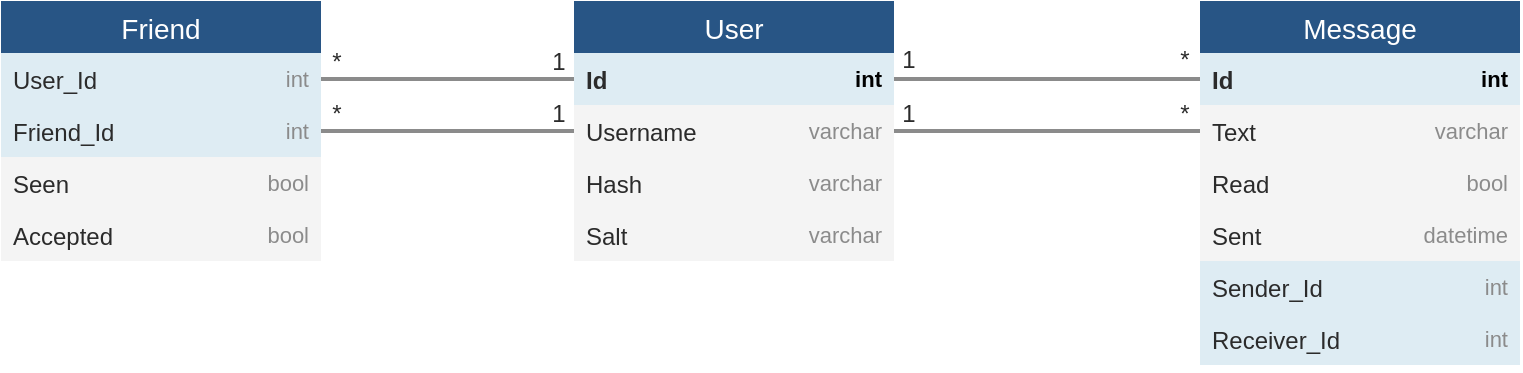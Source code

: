 <mxfile version="12.5.1" type="device"><diagram id="g0v6mRdTsMU61i-W_a6x" name="Page-1"><mxGraphModel dx="857" dy="471" grid="0" gridSize="10" guides="1" tooltips="1" connect="1" arrows="1" fold="1" page="1" pageScale="1" pageWidth="1169" pageHeight="827" background="none" math="0" shadow="0"><root><mxCell id="0"/><mxCell id="1" parent="0"/><mxCell id="_qIe2pM-7H-kmGs8G4cm-1" value="User" style="swimlane;fontStyle=0;childLayout=stackLayout;horizontal=1;startSize=26;fillColor=#285585;horizontalStack=0;resizeParent=1;resizeParentMax=0;resizeLast=0;collapsible=0;marginBottom=0;swimlaneFillColor=#F4F4F4;align=center;fontSize=14;strokeColor=none;labelBackgroundColor=none;fontColor=#FFFFFF;swimlaneLine=1;glass=0;rounded=0;comic=0;shadow=0;fontFamily=Helvetica;" parent="1" vertex="1"><mxGeometry x="390" y="69.5" width="160" height="130" as="geometry"><mxRectangle x="370" y="250" width="61" height="26" as="alternateBounds"/></mxGeometry></mxCell><mxCell id="_qIe2pM-7H-kmGs8G4cm-12" value="int" style="shape=partialRectangle;top=0;left=0;right=0;bottom=0;align=right;verticalAlign=top;fillColor=#DEECF3;spacingLeft=34;spacingRight=4;overflow=hidden;rotatable=0;points=[[0,0.5],[1,0.5]];portConstraint=eastwest;dropTarget=0;fontSize=11;shadow=0;fontStyle=1;strokeColor=none;" parent="_qIe2pM-7H-kmGs8G4cm-1" vertex="1"><mxGeometry y="26" width="160" height="26" as="geometry"/></mxCell><mxCell id="_qIe2pM-7H-kmGs8G4cm-13" value="Id" style="shape=partialRectangle;top=0;left=0;bottom=0;right=0;fillColor=none;align=left;verticalAlign=top;spacingLeft=4;spacingRight=4;overflow=hidden;rotatable=0;points=[];portConstraint=eastwest;part=1;fontSize=12;fontColor=#2B2B2B;fontStyle=1" parent="_qIe2pM-7H-kmGs8G4cm-12" vertex="1" connectable="0"><mxGeometry width="41.006" height="26" as="geometry"/></mxCell><mxCell id="_qIe2pM-7H-kmGs8G4cm-14" value="varchar" style="shape=partialRectangle;top=0;left=0;right=0;bottom=0;fillColor=#F4F4F4;align=right;verticalAlign=top;fillColor=none;spacingLeft=34;spacingRight=4;overflow=hidden;rotatable=0;points=[[0,0.5],[1,0.5]];portConstraint=eastwest;dropTarget=0;fontSize=11;fontColor=#8B8B8B;shadow=0;fontStyle=0" parent="_qIe2pM-7H-kmGs8G4cm-1" vertex="1"><mxGeometry y="52" width="160" height="26" as="geometry"/></mxCell><mxCell id="_qIe2pM-7H-kmGs8G4cm-15" value="Username" style="shape=partialRectangle;top=0;left=0;bottom=0;right=0;fillColor=none;align=left;verticalAlign=top;spacingLeft=4;spacingRight=4;overflow=hidden;rotatable=0;points=[];portConstraint=eastwest;part=1;fontSize=12;fontColor=#2B2B2B;fontStyle=0" parent="_qIe2pM-7H-kmGs8G4cm-14" vertex="1" connectable="0"><mxGeometry width="123" height="26" as="geometry"/></mxCell><mxCell id="28hOAkxZqRSwwrBXbnPC-67" value="varchar" style="shape=partialRectangle;top=0;left=0;right=0;bottom=0;fillColor=#F4F4F4;align=right;verticalAlign=top;fillColor=none;spacingLeft=34;spacingRight=4;overflow=hidden;rotatable=0;points=[[0,0.5],[1,0.5]];portConstraint=eastwest;dropTarget=0;fontSize=11;fontColor=#8B8B8B;shadow=0;fontStyle=0" parent="_qIe2pM-7H-kmGs8G4cm-1" vertex="1"><mxGeometry y="78" width="160" height="26" as="geometry"/></mxCell><mxCell id="28hOAkxZqRSwwrBXbnPC-68" value="Hash" style="shape=partialRectangle;top=0;left=0;bottom=0;right=0;fillColor=none;align=left;verticalAlign=top;spacingLeft=4;spacingRight=4;overflow=hidden;rotatable=0;points=[];portConstraint=eastwest;part=1;fontSize=12;fontColor=#2B2B2B;fontStyle=0" parent="28hOAkxZqRSwwrBXbnPC-67" vertex="1" connectable="0"><mxGeometry width="123" height="26" as="geometry"/></mxCell><mxCell id="28hOAkxZqRSwwrBXbnPC-69" value="varchar" style="shape=partialRectangle;top=0;left=0;right=0;bottom=0;fillColor=#F4F4F4;align=right;verticalAlign=top;fillColor=none;spacingLeft=34;spacingRight=4;overflow=hidden;rotatable=0;points=[[0,0.5],[1,0.5]];portConstraint=eastwest;dropTarget=0;fontSize=11;fontColor=#8B8B8B;shadow=0;fontStyle=0" parent="_qIe2pM-7H-kmGs8G4cm-1" vertex="1"><mxGeometry y="104" width="160" height="26" as="geometry"/></mxCell><mxCell id="28hOAkxZqRSwwrBXbnPC-70" value="Salt" style="shape=partialRectangle;top=0;left=0;bottom=0;right=0;fillColor=none;align=left;verticalAlign=top;spacingLeft=4;spacingRight=4;overflow=hidden;rotatable=0;points=[];portConstraint=eastwest;part=1;fontSize=12;fontColor=#2B2B2B;fontStyle=0" parent="28hOAkxZqRSwwrBXbnPC-69" vertex="1" connectable="0"><mxGeometry width="123" height="26" as="geometry"/></mxCell><mxCell id="28hOAkxZqRSwwrBXbnPC-71" value="Friend" style="swimlane;fontStyle=0;childLayout=stackLayout;horizontal=1;startSize=26;fillColor=#285585;horizontalStack=0;resizeParent=1;resizeParentMax=0;resizeLast=0;collapsible=0;marginBottom=0;swimlaneFillColor=#F4F4F4;align=center;fontSize=14;strokeColor=none;labelBackgroundColor=none;fontColor=#FFFFFF;swimlaneLine=1;glass=0;rounded=0;comic=0;shadow=0;fontFamily=Helvetica;" parent="1" vertex="1"><mxGeometry x="103.5" y="69.5" width="160" height="130" as="geometry"><mxRectangle x="370" y="250" width="61" height="26" as="alternateBounds"/></mxGeometry></mxCell><mxCell id="28hOAkxZqRSwwrBXbnPC-72" value="int" style="shape=partialRectangle;top=0;left=0;right=0;bottom=0;align=right;verticalAlign=top;fillColor=#DEECF3;spacingLeft=34;spacingRight=4;overflow=hidden;rotatable=0;points=[[0,0.5],[1,0.5]];portConstraint=eastwest;dropTarget=0;fontSize=11;shadow=0;fontStyle=0;strokeColor=none;fontColor=#8B8B8B;" parent="28hOAkxZqRSwwrBXbnPC-71" vertex="1"><mxGeometry y="26" width="160" height="26" as="geometry"/></mxCell><mxCell id="28hOAkxZqRSwwrBXbnPC-73" value="User_Id" style="shape=partialRectangle;top=0;left=0;bottom=0;right=0;fillColor=none;align=left;verticalAlign=top;spacingLeft=4;spacingRight=4;overflow=hidden;rotatable=0;points=[];portConstraint=eastwest;part=1;fontSize=12;fontColor=#2B2B2B;fontStyle=0" parent="28hOAkxZqRSwwrBXbnPC-72" vertex="1" connectable="0"><mxGeometry width="87.638" height="26" as="geometry"/></mxCell><mxCell id="28hOAkxZqRSwwrBXbnPC-74" value="int" style="shape=partialRectangle;top=0;left=0;right=0;bottom=0;align=right;verticalAlign=top;fillColor=#DEECF3;spacingLeft=34;spacingRight=4;overflow=hidden;rotatable=0;points=[[0,0.5],[1,0.5]];portConstraint=eastwest;dropTarget=0;fontSize=11;shadow=0;fontStyle=0;strokeColor=none;fontColor=#8B8B8B;" parent="28hOAkxZqRSwwrBXbnPC-71" vertex="1"><mxGeometry y="52" width="160" height="26" as="geometry"/></mxCell><mxCell id="28hOAkxZqRSwwrBXbnPC-75" value="Friend_Id" style="shape=partialRectangle;top=0;left=0;bottom=0;right=0;fillColor=none;align=left;verticalAlign=top;spacingLeft=4;spacingRight=4;overflow=hidden;rotatable=0;points=[];portConstraint=eastwest;part=1;fontSize=12;fontColor=#2B2B2B;fontStyle=0" parent="28hOAkxZqRSwwrBXbnPC-74" vertex="1" connectable="0"><mxGeometry width="87.638" height="26" as="geometry"/></mxCell><mxCell id="ushdjFFKcJ9jI13bONxh-111" value="bool" style="shape=partialRectangle;top=0;left=0;right=0;bottom=0;fillColor=#F4F4F4;align=right;verticalAlign=top;fillColor=none;spacingLeft=34;spacingRight=4;overflow=hidden;rotatable=0;points=[[0,0.5],[1,0.5]];portConstraint=eastwest;dropTarget=0;fontSize=11;fontColor=#8B8B8B;shadow=0;fontStyle=0" parent="28hOAkxZqRSwwrBXbnPC-71" vertex="1"><mxGeometry y="78" width="160" height="26" as="geometry"/></mxCell><mxCell id="ushdjFFKcJ9jI13bONxh-112" value="Seen" style="shape=partialRectangle;top=0;left=0;bottom=0;right=0;fillColor=none;align=left;verticalAlign=top;spacingLeft=4;spacingRight=4;overflow=hidden;rotatable=0;points=[];portConstraint=eastwest;part=1;fontSize=12;fontColor=#2B2B2B;fontStyle=0" parent="ushdjFFKcJ9jI13bONxh-111" vertex="1" connectable="0"><mxGeometry width="123" height="26" as="geometry"/></mxCell><mxCell id="ushdjFFKcJ9jI13bONxh-109" value="bool" style="shape=partialRectangle;top=0;left=0;right=0;bottom=0;fillColor=#F4F4F4;align=right;verticalAlign=top;fillColor=none;spacingLeft=34;spacingRight=4;overflow=hidden;rotatable=0;points=[[0,0.5],[1,0.5]];portConstraint=eastwest;dropTarget=0;fontSize=11;fontColor=#8B8B8B;shadow=0;fontStyle=0" parent="28hOAkxZqRSwwrBXbnPC-71" vertex="1"><mxGeometry y="104" width="160" height="26" as="geometry"/></mxCell><mxCell id="ushdjFFKcJ9jI13bONxh-110" value="Accepted" style="shape=partialRectangle;top=0;left=0;bottom=0;right=0;fillColor=none;align=left;verticalAlign=top;spacingLeft=4;spacingRight=4;overflow=hidden;rotatable=0;points=[];portConstraint=eastwest;part=1;fontSize=12;fontColor=#2B2B2B;fontStyle=0" parent="ushdjFFKcJ9jI13bONxh-109" vertex="1" connectable="0"><mxGeometry width="123" height="26" as="geometry"/></mxCell><mxCell id="28hOAkxZqRSwwrBXbnPC-76" style="edgeStyle=orthogonalEdgeStyle;rounded=1;orthogonalLoop=1;jettySize=auto;html=1;exitX=1;exitY=0.5;exitDx=0;exitDy=0;entryX=0;entryY=0.5;entryDx=0;entryDy=0;endArrow=none;endFill=0;strokeColor=#8B8B8B;strokeWidth=2;fontColor=#2B2B2B;" parent="1" source="28hOAkxZqRSwwrBXbnPC-74" target="_qIe2pM-7H-kmGs8G4cm-14" edge="1"><mxGeometry relative="1" as="geometry"><Array as="points"/></mxGeometry></mxCell><mxCell id="28hOAkxZqRSwwrBXbnPC-80" value="1" style="text;html=1;strokeColor=none;fillColor=none;align=center;verticalAlign=middle;whiteSpace=wrap;rounded=0;labelBackgroundColor=none;fontColor=#2B2B2B;fontStyle=0" parent="1" vertex="1"><mxGeometry x="375" y="117" width="15" height="17" as="geometry"/></mxCell><mxCell id="28hOAkxZqRSwwrBXbnPC-81" value="*" style="text;html=1;strokeColor=none;fillColor=none;align=center;verticalAlign=middle;whiteSpace=wrap;rounded=0;labelBackgroundColor=none;fontColor=#2B2B2B;fontStyle=0" parent="1" vertex="1"><mxGeometry x="263.5" y="117" width="15" height="17" as="geometry"/></mxCell><mxCell id="28hOAkxZqRSwwrBXbnPC-82" value="*" style="text;html=1;strokeColor=none;fillColor=none;align=center;verticalAlign=middle;whiteSpace=wrap;rounded=0;labelBackgroundColor=none;fontColor=#2B2B2B;fontStyle=0" parent="1" vertex="1"><mxGeometry x="263.5" y="91.5" width="15" height="17" as="geometry"/></mxCell><mxCell id="ZlHQovMXxfKUd0fQKm3U-1" value="Message" style="swimlane;fontStyle=0;childLayout=stackLayout;horizontal=1;startSize=26;fillColor=#285585;horizontalStack=0;resizeParent=1;resizeParentMax=0;resizeLast=0;collapsible=0;marginBottom=0;swimlaneFillColor=#F4F4F4;align=center;fontSize=14;strokeColor=none;labelBackgroundColor=none;fontColor=#FFFFFF;swimlaneLine=1;glass=0;rounded=0;comic=0;shadow=0;fontFamily=Helvetica;" parent="1" vertex="1"><mxGeometry x="703" y="69.5" width="160" height="182" as="geometry"><mxRectangle x="370" y="250" width="61" height="26" as="alternateBounds"/></mxGeometry></mxCell><mxCell id="ZlHQovMXxfKUd0fQKm3U-2" value="int" style="shape=partialRectangle;top=0;left=0;right=0;bottom=0;align=right;verticalAlign=top;fillColor=#DEECF3;spacingLeft=34;spacingRight=4;overflow=hidden;rotatable=0;points=[[0,0.5],[1,0.5]];portConstraint=eastwest;dropTarget=0;fontSize=11;shadow=0;fontStyle=1;strokeColor=none;" parent="ZlHQovMXxfKUd0fQKm3U-1" vertex="1"><mxGeometry y="26" width="160" height="26" as="geometry"/></mxCell><mxCell id="ZlHQovMXxfKUd0fQKm3U-3" value="Id" style="shape=partialRectangle;top=0;left=0;bottom=0;right=0;fillColor=none;align=left;verticalAlign=top;spacingLeft=4;spacingRight=4;overflow=hidden;rotatable=0;points=[];portConstraint=eastwest;part=1;fontSize=12;fontColor=#2B2B2B;fontStyle=1" parent="ZlHQovMXxfKUd0fQKm3U-2" vertex="1" connectable="0"><mxGeometry width="41.006" height="26" as="geometry"/></mxCell><mxCell id="ZlHQovMXxfKUd0fQKm3U-4" value="varchar" style="shape=partialRectangle;top=0;left=0;right=0;bottom=0;fillColor=#F4F4F4;align=right;verticalAlign=top;fillColor=none;spacingLeft=34;spacingRight=4;overflow=hidden;rotatable=0;points=[[0,0.5],[1,0.5]];portConstraint=eastwest;dropTarget=0;fontSize=11;fontColor=#8B8B8B;shadow=0;fontStyle=0" parent="ZlHQovMXxfKUd0fQKm3U-1" vertex="1"><mxGeometry y="52" width="160" height="26" as="geometry"/></mxCell><mxCell id="ZlHQovMXxfKUd0fQKm3U-5" value="Text" style="shape=partialRectangle;top=0;left=0;bottom=0;right=0;fillColor=none;align=left;verticalAlign=top;spacingLeft=4;spacingRight=4;overflow=hidden;rotatable=0;points=[];portConstraint=eastwest;part=1;fontSize=12;fontColor=#2B2B2B;fontStyle=0" parent="ZlHQovMXxfKUd0fQKm3U-4" vertex="1" connectable="0"><mxGeometry width="123" height="26" as="geometry"/></mxCell><mxCell id="ZlHQovMXxfKUd0fQKm3U-6" value="bool" style="shape=partialRectangle;top=0;left=0;right=0;bottom=0;fillColor=#F4F4F4;align=right;verticalAlign=top;fillColor=none;spacingLeft=34;spacingRight=4;overflow=hidden;rotatable=0;points=[[0,0.5],[1,0.5]];portConstraint=eastwest;dropTarget=0;fontSize=11;fontColor=#8B8B8B;shadow=0;fontStyle=0" parent="ZlHQovMXxfKUd0fQKm3U-1" vertex="1"><mxGeometry y="78" width="160" height="26" as="geometry"/></mxCell><mxCell id="ZlHQovMXxfKUd0fQKm3U-7" value="Read" style="shape=partialRectangle;top=0;left=0;bottom=0;right=0;fillColor=none;align=left;verticalAlign=top;spacingLeft=4;spacingRight=4;overflow=hidden;rotatable=0;points=[];portConstraint=eastwest;part=1;fontSize=12;fontColor=#2B2B2B;fontStyle=0" parent="ZlHQovMXxfKUd0fQKm3U-6" vertex="1" connectable="0"><mxGeometry width="123" height="26" as="geometry"/></mxCell><mxCell id="ZlHQovMXxfKUd0fQKm3U-8" value="datetime" style="shape=partialRectangle;top=0;left=0;right=0;bottom=0;fillColor=#F4F4F4;align=right;verticalAlign=top;fillColor=none;spacingLeft=34;spacingRight=4;overflow=hidden;rotatable=0;points=[[0,0.5],[1,0.5]];portConstraint=eastwest;dropTarget=0;fontSize=11;fontColor=#8B8B8B;shadow=0;fontStyle=0" parent="ZlHQovMXxfKUd0fQKm3U-1" vertex="1"><mxGeometry y="104" width="160" height="26" as="geometry"/></mxCell><mxCell id="ZlHQovMXxfKUd0fQKm3U-9" value="Sent" style="shape=partialRectangle;top=0;left=0;bottom=0;right=0;fillColor=none;align=left;verticalAlign=top;spacingLeft=4;spacingRight=4;overflow=hidden;rotatable=0;points=[];portConstraint=eastwest;part=1;fontSize=12;fontColor=#2B2B2B;fontStyle=0" parent="ZlHQovMXxfKUd0fQKm3U-8" vertex="1" connectable="0"><mxGeometry width="123" height="26" as="geometry"/></mxCell><mxCell id="ZlHQovMXxfKUd0fQKm3U-12" value="int" style="shape=partialRectangle;top=0;left=0;right=0;bottom=0;align=right;verticalAlign=top;fillColor=#DEECF3;spacingLeft=34;spacingRight=4;overflow=hidden;rotatable=0;points=[[0,0.5],[1,0.5]];portConstraint=eastwest;dropTarget=0;fontSize=11;shadow=0;fontStyle=0;strokeColor=none;fontColor=#8B8B8B;" parent="ZlHQovMXxfKUd0fQKm3U-1" vertex="1"><mxGeometry y="130" width="160" height="26" as="geometry"/></mxCell><mxCell id="ZlHQovMXxfKUd0fQKm3U-13" value="Sender_Id" style="shape=partialRectangle;top=0;left=0;bottom=0;right=0;fillColor=none;align=left;verticalAlign=top;spacingLeft=4;spacingRight=4;overflow=hidden;rotatable=0;points=[];portConstraint=eastwest;part=1;fontSize=12;fontColor=#2B2B2B;fontStyle=0" parent="ZlHQovMXxfKUd0fQKm3U-12" vertex="1" connectable="0"><mxGeometry width="87.638" height="26" as="geometry"/></mxCell><mxCell id="ZlHQovMXxfKUd0fQKm3U-14" value="int" style="shape=partialRectangle;top=0;left=0;right=0;bottom=0;align=right;verticalAlign=top;fillColor=#DEECF3;spacingLeft=34;spacingRight=4;overflow=hidden;rotatable=0;points=[[0,0.5],[1,0.5]];portConstraint=eastwest;dropTarget=0;fontSize=11;shadow=0;fontStyle=0;strokeColor=none;fontColor=#8B8B8B;" parent="ZlHQovMXxfKUd0fQKm3U-1" vertex="1"><mxGeometry y="156" width="160" height="26" as="geometry"/></mxCell><mxCell id="ZlHQovMXxfKUd0fQKm3U-15" value="Receiver_Id" style="shape=partialRectangle;top=0;left=0;bottom=0;right=0;fillColor=none;align=left;verticalAlign=top;spacingLeft=4;spacingRight=4;overflow=hidden;rotatable=0;points=[];portConstraint=eastwest;part=1;fontSize=12;fontColor=#2B2B2B;fontStyle=0" parent="ZlHQovMXxfKUd0fQKm3U-14" vertex="1" connectable="0"><mxGeometry width="87.638" height="26" as="geometry"/></mxCell><mxCell id="ZlHQovMXxfKUd0fQKm3U-78" style="edgeStyle=orthogonalEdgeStyle;rounded=1;orthogonalLoop=1;jettySize=auto;html=1;exitX=1;exitY=0.5;exitDx=0;exitDy=0;endArrow=none;endFill=0;strokeColor=#8B8B8B;strokeWidth=2;fontColor=#2B2B2B;entryX=0;entryY=0.5;entryDx=0;entryDy=0;" parent="1" source="28hOAkxZqRSwwrBXbnPC-72" target="_qIe2pM-7H-kmGs8G4cm-12" edge="1"><mxGeometry relative="1" as="geometry"><mxPoint x="273.286" y="144.429" as="sourcePoint"/><mxPoint x="305" y="149" as="targetPoint"/><Array as="points"/></mxGeometry></mxCell><mxCell id="ZlHQovMXxfKUd0fQKm3U-168" value="1" style="text;html=1;strokeColor=none;fillColor=none;align=center;verticalAlign=middle;whiteSpace=wrap;rounded=0;labelBackgroundColor=none;fontColor=#2B2B2B;fontStyle=0" parent="1" vertex="1"><mxGeometry x="375" y="91.5" width="15" height="17" as="geometry"/></mxCell><mxCell id="NemixAaj_CFT6flb_DJn-2" style="edgeStyle=orthogonalEdgeStyle;rounded=1;orthogonalLoop=1;jettySize=auto;html=1;exitX=1;exitY=0.5;exitDx=0;exitDy=0;endArrow=none;endFill=0;strokeColor=#8B8B8B;strokeWidth=2;fontColor=#2B2B2B;entryX=0;entryY=0.5;entryDx=0;entryDy=0;" edge="1" parent="1" source="_qIe2pM-7H-kmGs8G4cm-12" target="ZlHQovMXxfKUd0fQKm3U-2"><mxGeometry relative="1" as="geometry"><mxPoint x="273.69" y="118.31" as="sourcePoint"/><mxPoint x="399.897" y="118.31" as="targetPoint"/><Array as="points"/></mxGeometry></mxCell><mxCell id="NemixAaj_CFT6flb_DJn-3" style="edgeStyle=orthogonalEdgeStyle;rounded=1;orthogonalLoop=1;jettySize=auto;html=1;exitX=1;exitY=0.5;exitDx=0;exitDy=0;endArrow=none;endFill=0;strokeColor=#8B8B8B;strokeWidth=2;fontColor=#2B2B2B;entryX=0;entryY=0.5;entryDx=0;entryDy=0;" edge="1" parent="1" source="_qIe2pM-7H-kmGs8G4cm-14" target="ZlHQovMXxfKUd0fQKm3U-4"><mxGeometry relative="1" as="geometry"><mxPoint x="559.897" y="118.31" as="sourcePoint"/><mxPoint x="642" y="161" as="targetPoint"/><Array as="points"/></mxGeometry></mxCell><mxCell id="NemixAaj_CFT6flb_DJn-9" value="*" style="text;html=1;strokeColor=none;fillColor=none;align=center;verticalAlign=middle;whiteSpace=wrap;rounded=0;labelBackgroundColor=none;fontColor=#2B2B2B;fontStyle=0" vertex="1" parent="1"><mxGeometry x="688" y="90" width="15" height="17" as="geometry"/></mxCell><mxCell id="NemixAaj_CFT6flb_DJn-10" value="1" style="text;html=1;strokeColor=none;fillColor=none;align=center;verticalAlign=middle;whiteSpace=wrap;rounded=0;labelBackgroundColor=none;fontColor=#2B2B2B;fontStyle=0" vertex="1" parent="1"><mxGeometry x="550" y="90" width="15" height="17" as="geometry"/></mxCell><mxCell id="NemixAaj_CFT6flb_DJn-12" value="1" style="text;html=1;strokeColor=none;fillColor=none;align=center;verticalAlign=middle;whiteSpace=wrap;rounded=0;labelBackgroundColor=none;fontColor=#2B2B2B;fontStyle=0" vertex="1" parent="1"><mxGeometry x="550" y="117" width="15" height="17" as="geometry"/></mxCell><mxCell id="NemixAaj_CFT6flb_DJn-13" value="*" style="text;html=1;strokeColor=none;fillColor=none;align=center;verticalAlign=middle;whiteSpace=wrap;rounded=0;labelBackgroundColor=none;fontColor=#2B2B2B;fontStyle=0" vertex="1" parent="1"><mxGeometry x="688" y="117" width="15" height="17" as="geometry"/></mxCell></root></mxGraphModel></diagram></mxfile>